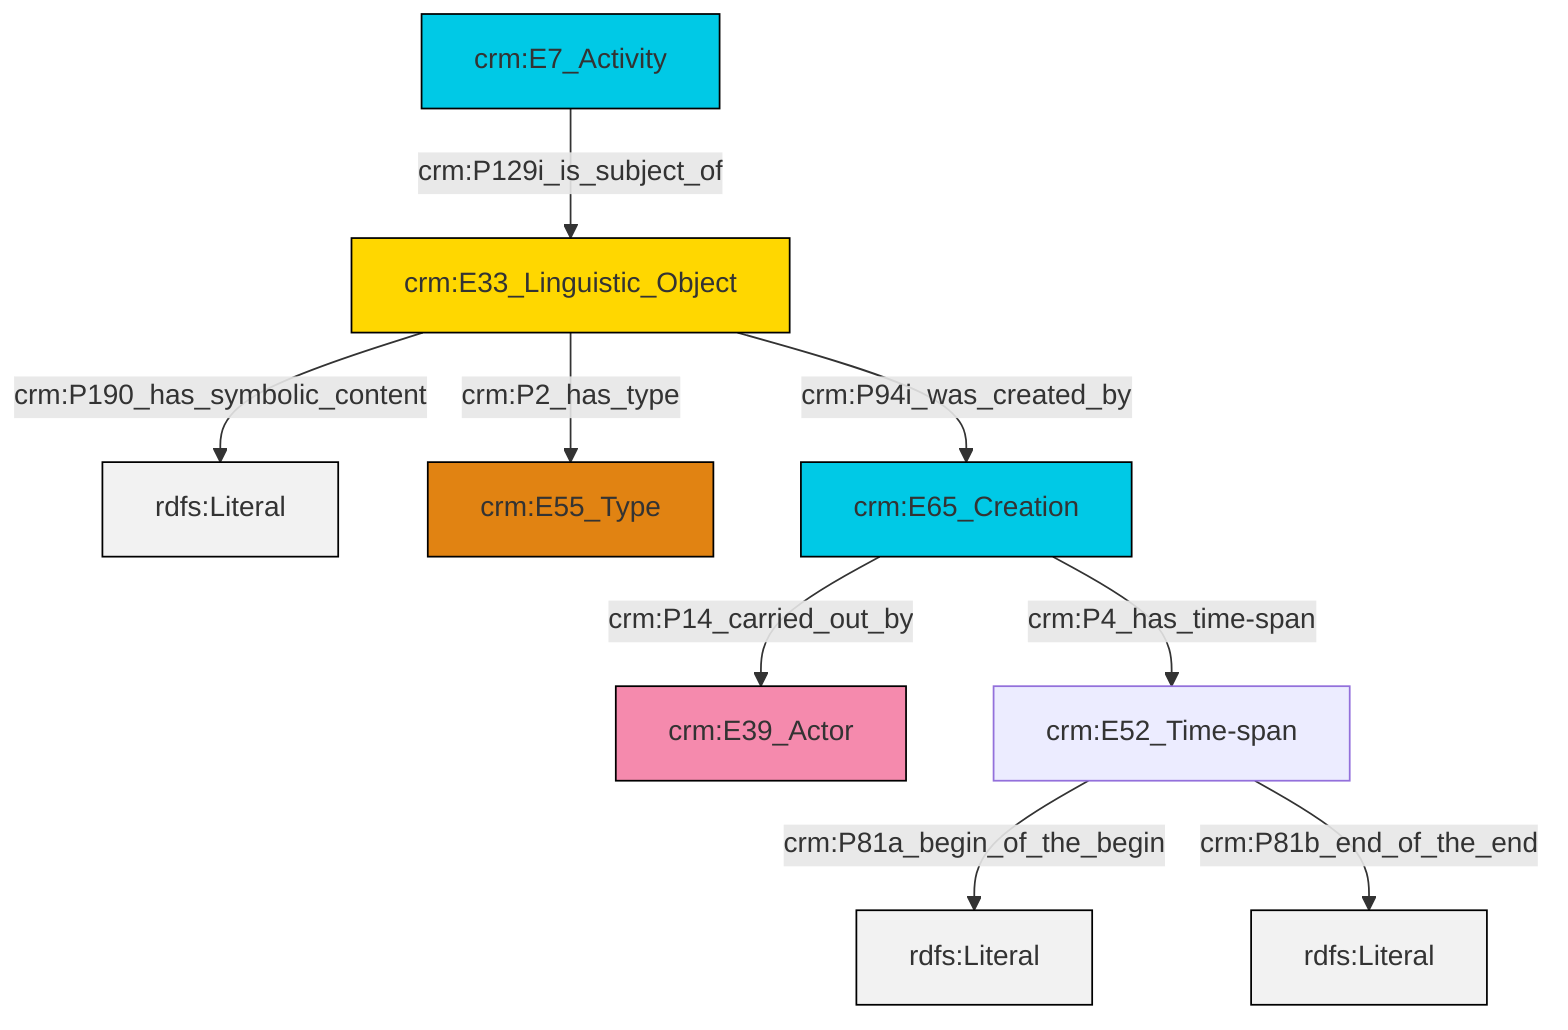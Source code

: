 graph TD
classDef Literal fill:#f2f2f2,stroke:#000000;
classDef CRM_Entity fill:#FFFFFF,stroke:#000000;
classDef Temporal_Entity fill:#00C9E6, stroke:#000000;
classDef Type fill:#E18312, stroke:#000000;
classDef Time-Span fill:#2C9C91, stroke:#000000;
classDef Appellation fill:#FFEB7F, stroke:#000000;
classDef Place fill:#008836, stroke:#000000;
classDef Persistent_Item fill:#B266B2, stroke:#000000;
classDef Conceptual_Object fill:#FFD700, stroke:#000000;
classDef Physical_Thing fill:#D2B48C, stroke:#000000;
classDef Actor fill:#f58aad, stroke:#000000;
classDef PC_Classes fill:#4ce600, stroke:#000000;
classDef Multi fill:#cccccc,stroke:#000000;

0["crm:E33_Linguistic_Object"]:::Conceptual_Object -->|crm:P190_has_symbolic_content| 1[rdfs:Literal]:::Literal
2["crm:E7_Activity"]:::Temporal_Entity -->|crm:P129i_is_subject_of| 0["crm:E33_Linguistic_Object"]:::Conceptual_Object
0["crm:E33_Linguistic_Object"]:::Conceptual_Object -->|crm:P94i_was_created_by| 5["crm:E65_Creation"]:::Temporal_Entity
0["crm:E33_Linguistic_Object"]:::Conceptual_Object -->|crm:P2_has_type| 3["crm:E55_Type"]:::Type
9["crm:E52_Time-span"]:::Default -->|crm:P81a_begin_of_the_begin| 10[rdfs:Literal]:::Literal
9["crm:E52_Time-span"]:::Default -->|crm:P81b_end_of_the_end| 11[rdfs:Literal]:::Literal
5["crm:E65_Creation"]:::Temporal_Entity -->|crm:P14_carried_out_by| 7["crm:E39_Actor"]:::Actor
5["crm:E65_Creation"]:::Temporal_Entity -->|crm:P4_has_time-span| 9["crm:E52_Time-span"]:::Default